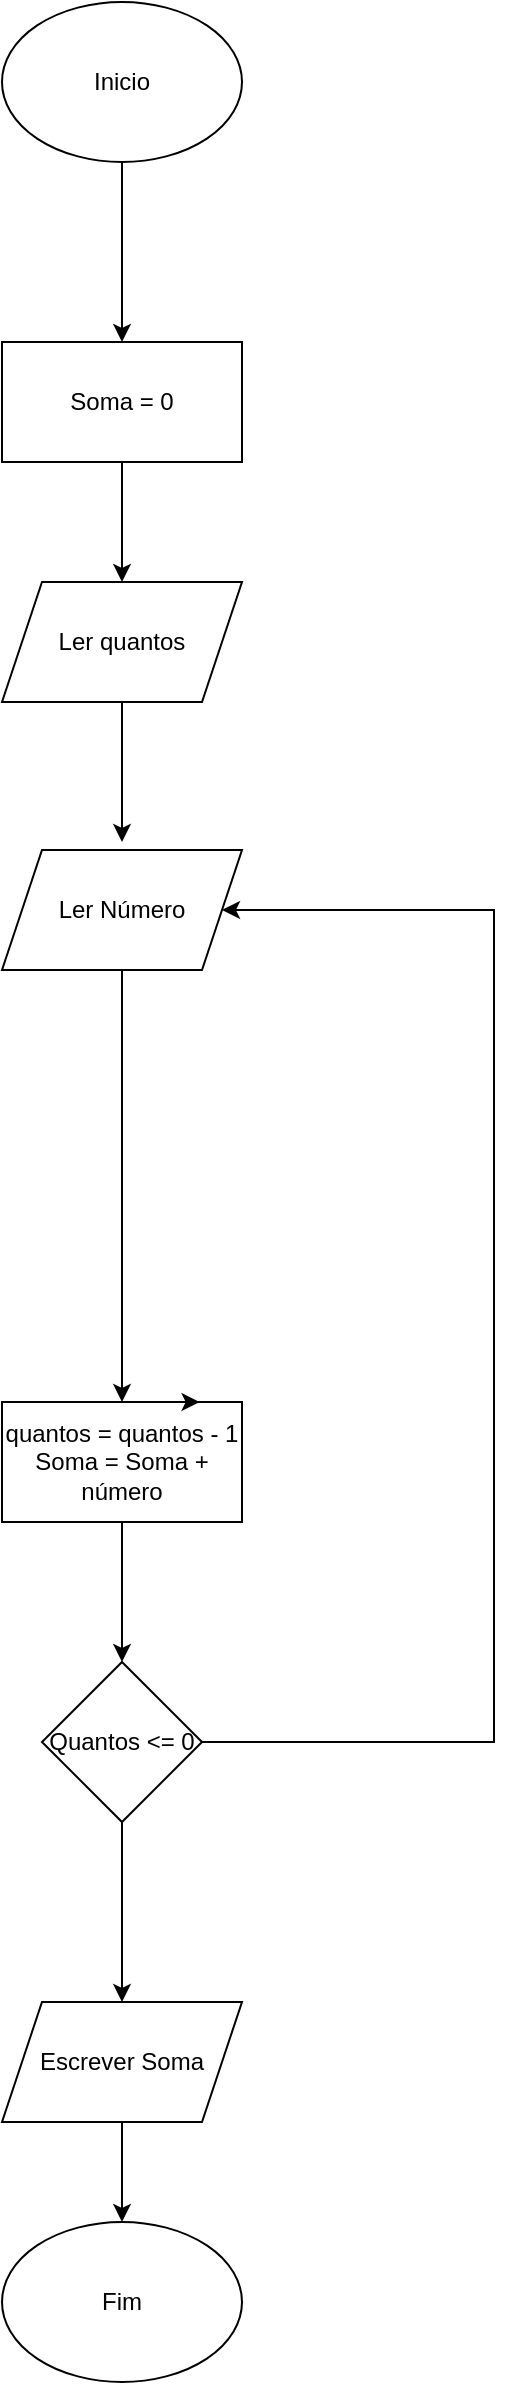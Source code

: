 <mxfile version="28.2.4">
  <diagram name="Página-1" id="BBPb8KFZZpMBYuxNU8nv">
    <mxGraphModel dx="1714" dy="985" grid="1" gridSize="10" guides="1" tooltips="1" connect="1" arrows="1" fold="1" page="1" pageScale="1" pageWidth="827" pageHeight="1169" math="0" shadow="0">
      <root>
        <mxCell id="0" />
        <mxCell id="1" parent="0" />
        <mxCell id="wNhPCHc5jWUTkugUTRg2-6" value="" style="edgeStyle=orthogonalEdgeStyle;rounded=0;orthogonalLoop=1;jettySize=auto;html=1;" edge="1" parent="1" source="wNhPCHc5jWUTkugUTRg2-2" target="wNhPCHc5jWUTkugUTRg2-5">
          <mxGeometry relative="1" as="geometry" />
        </mxCell>
        <mxCell id="wNhPCHc5jWUTkugUTRg2-2" value="Inicio" style="ellipse;whiteSpace=wrap;html=1;" vertex="1" parent="1">
          <mxGeometry x="354" y="100" width="120" height="80" as="geometry" />
        </mxCell>
        <mxCell id="wNhPCHc5jWUTkugUTRg2-9" value="" style="edgeStyle=orthogonalEdgeStyle;rounded=0;orthogonalLoop=1;jettySize=auto;html=1;" edge="1" parent="1" source="wNhPCHc5jWUTkugUTRg2-3">
          <mxGeometry relative="1" as="geometry">
            <mxPoint x="414" y="520" as="targetPoint" />
          </mxGeometry>
        </mxCell>
        <mxCell id="wNhPCHc5jWUTkugUTRg2-3" value="Ler quantos" style="shape=parallelogram;perimeter=parallelogramPerimeter;whiteSpace=wrap;html=1;fixedSize=1;" vertex="1" parent="1">
          <mxGeometry x="354" y="390" width="120" height="60" as="geometry" />
        </mxCell>
        <mxCell id="wNhPCHc5jWUTkugUTRg2-7" value="" style="edgeStyle=orthogonalEdgeStyle;rounded=0;orthogonalLoop=1;jettySize=auto;html=1;" edge="1" parent="1" source="wNhPCHc5jWUTkugUTRg2-5" target="wNhPCHc5jWUTkugUTRg2-3">
          <mxGeometry relative="1" as="geometry" />
        </mxCell>
        <mxCell id="wNhPCHc5jWUTkugUTRg2-5" value="Soma = 0" style="whiteSpace=wrap;html=1;" vertex="1" parent="1">
          <mxGeometry x="354" y="270" width="120" height="60" as="geometry" />
        </mxCell>
        <mxCell id="wNhPCHc5jWUTkugUTRg2-15" value="" style="edgeStyle=orthogonalEdgeStyle;rounded=0;orthogonalLoop=1;jettySize=auto;html=1;" edge="1" parent="1" target="wNhPCHc5jWUTkugUTRg2-14">
          <mxGeometry relative="1" as="geometry">
            <mxPoint x="414" y="580" as="sourcePoint" />
          </mxGeometry>
        </mxCell>
        <mxCell id="wNhPCHc5jWUTkugUTRg2-19" value="" style="edgeStyle=orthogonalEdgeStyle;rounded=0;orthogonalLoop=1;jettySize=auto;html=1;" edge="1" parent="1" source="wNhPCHc5jWUTkugUTRg2-14" target="wNhPCHc5jWUTkugUTRg2-18">
          <mxGeometry relative="1" as="geometry" />
        </mxCell>
        <mxCell id="wNhPCHc5jWUTkugUTRg2-14" value="Ler Número" style="shape=parallelogram;perimeter=parallelogramPerimeter;whiteSpace=wrap;html=1;fixedSize=1;" vertex="1" parent="1">
          <mxGeometry x="354" y="524" width="120" height="60" as="geometry" />
        </mxCell>
        <mxCell id="wNhPCHc5jWUTkugUTRg2-35" value="" style="edgeStyle=orthogonalEdgeStyle;rounded=0;orthogonalLoop=1;jettySize=auto;html=1;" edge="1" parent="1" source="wNhPCHc5jWUTkugUTRg2-18" target="wNhPCHc5jWUTkugUTRg2-34">
          <mxGeometry relative="1" as="geometry" />
        </mxCell>
        <mxCell id="wNhPCHc5jWUTkugUTRg2-18" value="quantos = quantos - 1&lt;br&gt;Soma = Soma + número" style="whiteSpace=wrap;html=1;" vertex="1" parent="1">
          <mxGeometry x="354" y="800" width="120" height="60" as="geometry" />
        </mxCell>
        <mxCell id="wNhPCHc5jWUTkugUTRg2-33" style="edgeStyle=orthogonalEdgeStyle;rounded=0;orthogonalLoop=1;jettySize=auto;html=1;exitX=0.75;exitY=0;exitDx=0;exitDy=0;entryX=0.823;entryY=-0.01;entryDx=0;entryDy=0;entryPerimeter=0;" edge="1" parent="1" source="wNhPCHc5jWUTkugUTRg2-18" target="wNhPCHc5jWUTkugUTRg2-18">
          <mxGeometry relative="1" as="geometry" />
        </mxCell>
        <mxCell id="wNhPCHc5jWUTkugUTRg2-36" style="edgeStyle=orthogonalEdgeStyle;rounded=0;orthogonalLoop=1;jettySize=auto;html=1;" edge="1" parent="1" source="wNhPCHc5jWUTkugUTRg2-34" target="wNhPCHc5jWUTkugUTRg2-14">
          <mxGeometry relative="1" as="geometry">
            <Array as="points">
              <mxPoint x="600" y="970" />
              <mxPoint x="600" y="554" />
            </Array>
          </mxGeometry>
        </mxCell>
        <mxCell id="wNhPCHc5jWUTkugUTRg2-39" value="" style="edgeStyle=orthogonalEdgeStyle;rounded=0;orthogonalLoop=1;jettySize=auto;html=1;" edge="1" parent="1" source="wNhPCHc5jWUTkugUTRg2-34" target="wNhPCHc5jWUTkugUTRg2-38">
          <mxGeometry relative="1" as="geometry" />
        </mxCell>
        <mxCell id="wNhPCHc5jWUTkugUTRg2-34" value="Quantos &amp;lt;= 0" style="rhombus;whiteSpace=wrap;html=1;" vertex="1" parent="1">
          <mxGeometry x="374" y="930" width="80" height="80" as="geometry" />
        </mxCell>
        <mxCell id="wNhPCHc5jWUTkugUTRg2-43" value="" style="edgeStyle=orthogonalEdgeStyle;rounded=0;orthogonalLoop=1;jettySize=auto;html=1;" edge="1" parent="1" source="wNhPCHc5jWUTkugUTRg2-38" target="wNhPCHc5jWUTkugUTRg2-42">
          <mxGeometry relative="1" as="geometry" />
        </mxCell>
        <mxCell id="wNhPCHc5jWUTkugUTRg2-38" value="Escrever Soma" style="shape=parallelogram;perimeter=parallelogramPerimeter;whiteSpace=wrap;html=1;fixedSize=1;" vertex="1" parent="1">
          <mxGeometry x="354" y="1100" width="120" height="60" as="geometry" />
        </mxCell>
        <mxCell id="wNhPCHc5jWUTkugUTRg2-42" value="Fim" style="ellipse;whiteSpace=wrap;html=1;" vertex="1" parent="1">
          <mxGeometry x="354" y="1210" width="120" height="80" as="geometry" />
        </mxCell>
      </root>
    </mxGraphModel>
  </diagram>
</mxfile>
